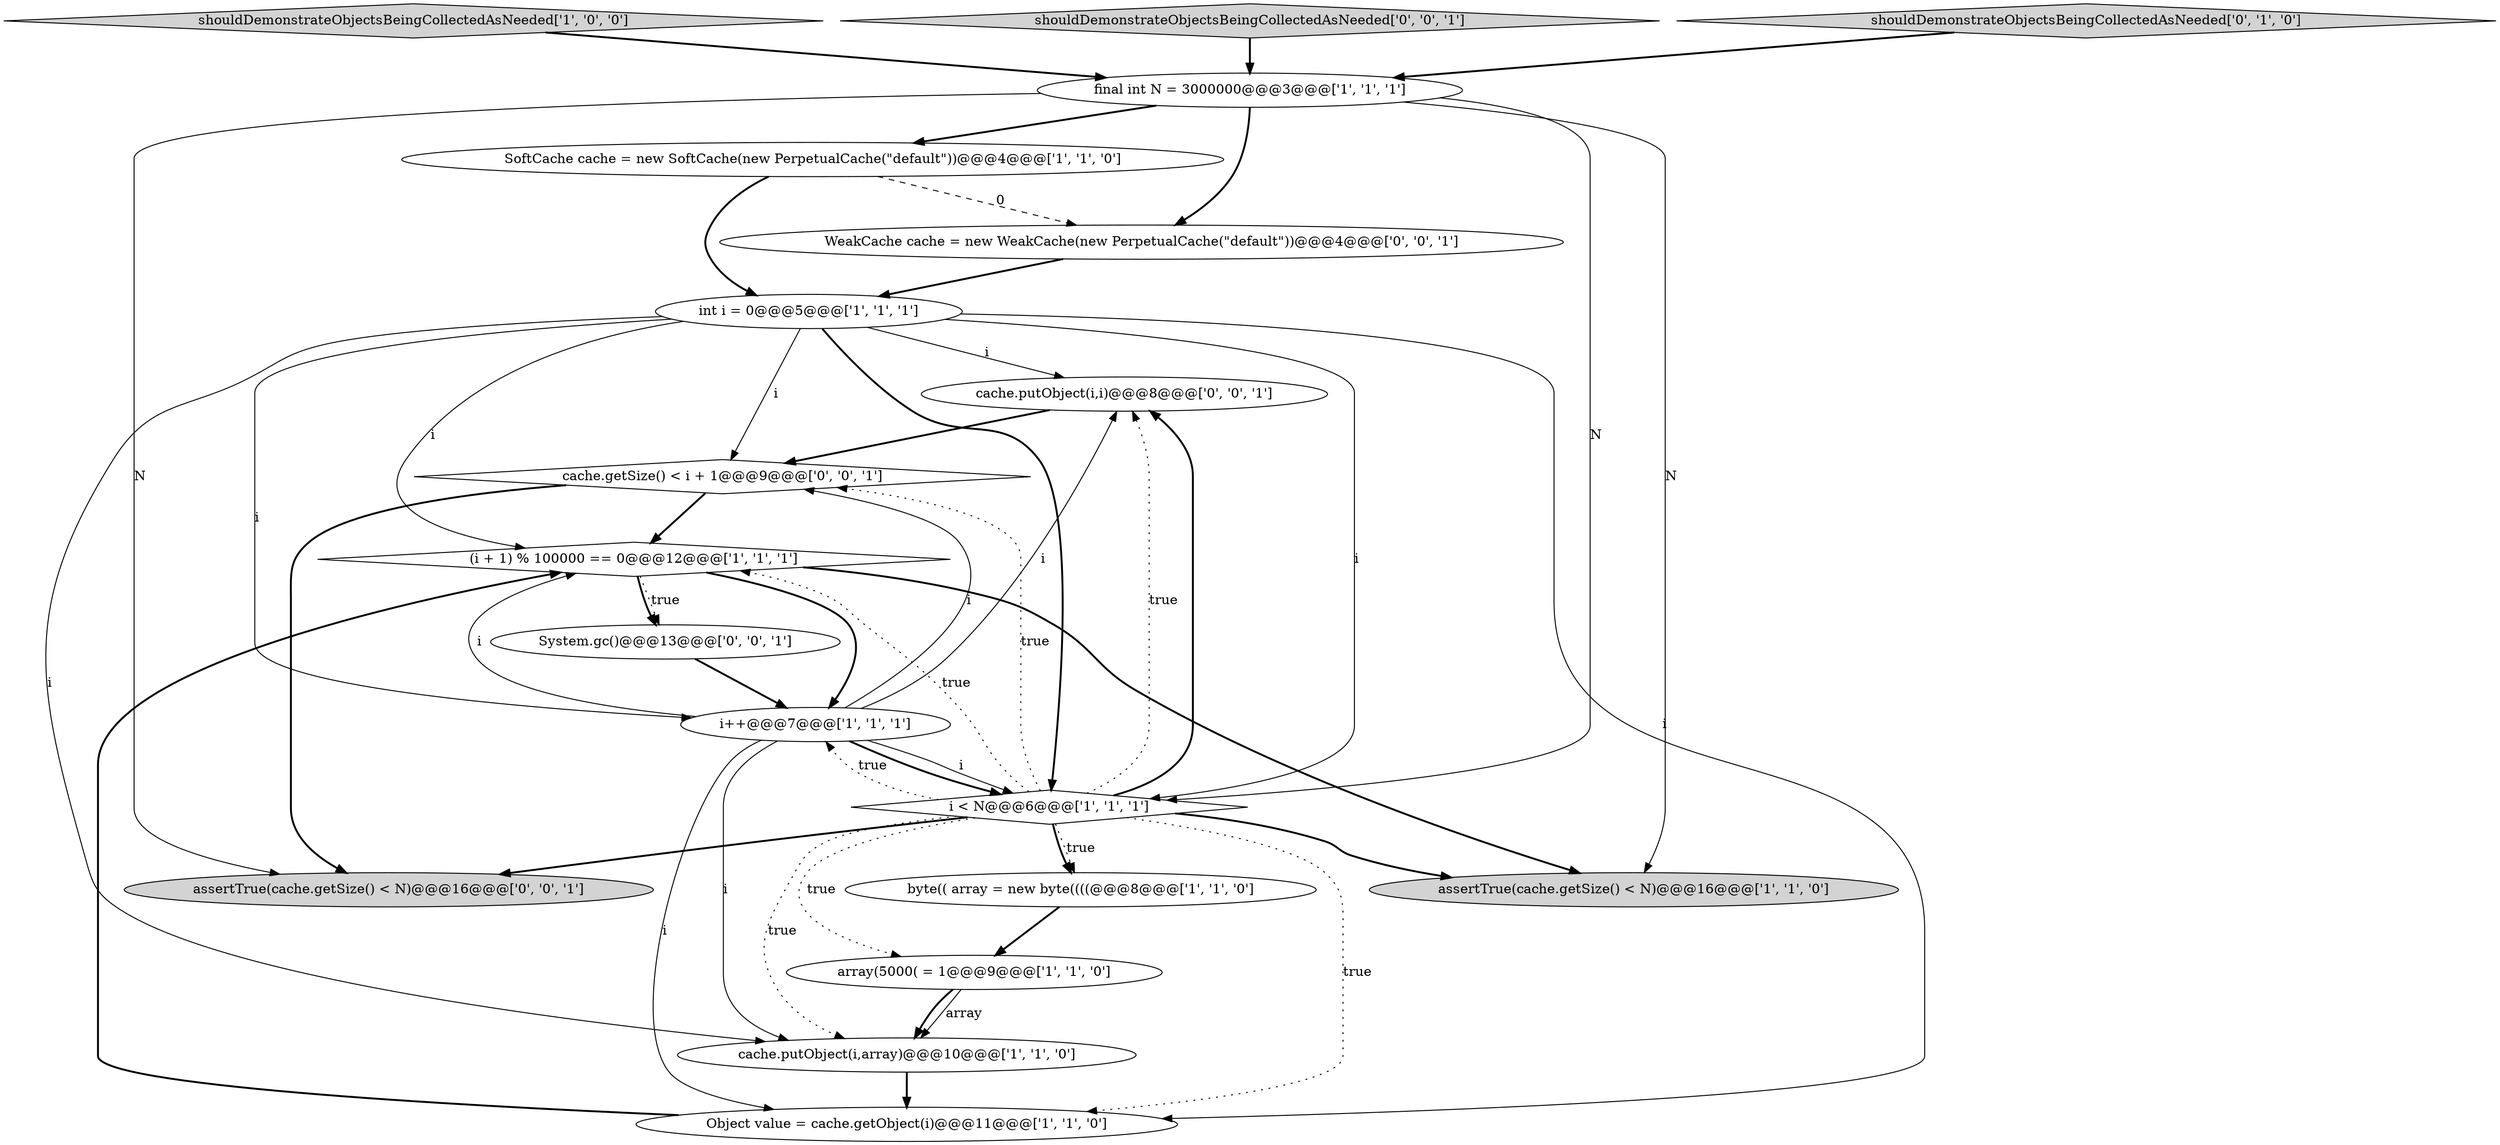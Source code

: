 digraph {
15 [style = filled, label = "cache.putObject(i,i)@@@8@@@['0', '0', '1']", fillcolor = white, shape = ellipse image = "AAA0AAABBB3BBB"];
3 [style = filled, label = "Object value = cache.getObject(i)@@@11@@@['1', '1', '0']", fillcolor = white, shape = ellipse image = "AAA0AAABBB1BBB"];
1 [style = filled, label = "final int N = 3000000@@@3@@@['1', '1', '1']", fillcolor = white, shape = ellipse image = "AAA0AAABBB1BBB"];
17 [style = filled, label = "System.gc()@@@13@@@['0', '0', '1']", fillcolor = white, shape = ellipse image = "AAA0AAABBB3BBB"];
0 [style = filled, label = "int i = 0@@@5@@@['1', '1', '1']", fillcolor = white, shape = ellipse image = "AAA0AAABBB1BBB"];
9 [style = filled, label = "assertTrue(cache.getSize() < N)@@@16@@@['1', '1', '0']", fillcolor = lightgray, shape = ellipse image = "AAA0AAABBB1BBB"];
13 [style = filled, label = "cache.getSize() < i + 1@@@9@@@['0', '0', '1']", fillcolor = white, shape = diamond image = "AAA0AAABBB3BBB"];
6 [style = filled, label = "byte(( array = new byte((((@@@8@@@['1', '1', '0']", fillcolor = white, shape = ellipse image = "AAA0AAABBB1BBB"];
4 [style = filled, label = "shouldDemonstrateObjectsBeingCollectedAsNeeded['1', '0', '0']", fillcolor = lightgray, shape = diamond image = "AAA0AAABBB1BBB"];
10 [style = filled, label = "i++@@@7@@@['1', '1', '1']", fillcolor = white, shape = ellipse image = "AAA0AAABBB1BBB"];
8 [style = filled, label = "(i + 1) % 100000 == 0@@@12@@@['1', '1', '1']", fillcolor = white, shape = diamond image = "AAA0AAABBB1BBB"];
5 [style = filled, label = "cache.putObject(i,array)@@@10@@@['1', '1', '0']", fillcolor = white, shape = ellipse image = "AAA0AAABBB1BBB"];
7 [style = filled, label = "SoftCache cache = new SoftCache(new PerpetualCache(\"default\"))@@@4@@@['1', '1', '0']", fillcolor = white, shape = ellipse image = "AAA0AAABBB1BBB"];
11 [style = filled, label = "i < N@@@6@@@['1', '1', '1']", fillcolor = white, shape = diamond image = "AAA0AAABBB1BBB"];
18 [style = filled, label = "shouldDemonstrateObjectsBeingCollectedAsNeeded['0', '0', '1']", fillcolor = lightgray, shape = diamond image = "AAA0AAABBB3BBB"];
16 [style = filled, label = "WeakCache cache = new WeakCache(new PerpetualCache(\"default\"))@@@4@@@['0', '0', '1']", fillcolor = white, shape = ellipse image = "AAA0AAABBB3BBB"];
14 [style = filled, label = "assertTrue(cache.getSize() < N)@@@16@@@['0', '0', '1']", fillcolor = lightgray, shape = ellipse image = "AAA0AAABBB3BBB"];
2 [style = filled, label = "array(5000( = 1@@@9@@@['1', '1', '0']", fillcolor = white, shape = ellipse image = "AAA0AAABBB1BBB"];
12 [style = filled, label = "shouldDemonstrateObjectsBeingCollectedAsNeeded['0', '1', '0']", fillcolor = lightgray, shape = diamond image = "AAA0AAABBB2BBB"];
11->3 [style = dotted, label="true"];
11->2 [style = dotted, label="true"];
1->11 [style = solid, label="N"];
8->9 [style = bold, label=""];
11->10 [style = dotted, label="true"];
2->5 [style = bold, label=""];
10->3 [style = solid, label="i"];
16->0 [style = bold, label=""];
12->1 [style = bold, label=""];
10->13 [style = solid, label="i"];
11->9 [style = bold, label=""];
10->11 [style = bold, label=""];
11->15 [style = bold, label=""];
11->6 [style = bold, label=""];
8->17 [style = bold, label=""];
0->11 [style = bold, label=""];
0->3 [style = solid, label="i"];
11->14 [style = bold, label=""];
10->15 [style = solid, label="i"];
4->1 [style = bold, label=""];
6->2 [style = bold, label=""];
0->8 [style = solid, label="i"];
0->11 [style = solid, label="i"];
11->8 [style = dotted, label="true"];
1->9 [style = solid, label="N"];
10->11 [style = solid, label="i"];
11->6 [style = dotted, label="true"];
7->0 [style = bold, label=""];
3->8 [style = bold, label=""];
10->5 [style = solid, label="i"];
15->13 [style = bold, label=""];
2->5 [style = solid, label="array"];
11->15 [style = dotted, label="true"];
10->8 [style = solid, label="i"];
18->1 [style = bold, label=""];
7->16 [style = dashed, label="0"];
5->3 [style = bold, label=""];
0->10 [style = solid, label="i"];
13->8 [style = bold, label=""];
1->7 [style = bold, label=""];
0->5 [style = solid, label="i"];
0->13 [style = solid, label="i"];
1->16 [style = bold, label=""];
13->14 [style = bold, label=""];
11->13 [style = dotted, label="true"];
1->14 [style = solid, label="N"];
8->17 [style = dotted, label="true"];
8->10 [style = bold, label=""];
17->10 [style = bold, label=""];
11->5 [style = dotted, label="true"];
0->15 [style = solid, label="i"];
}
